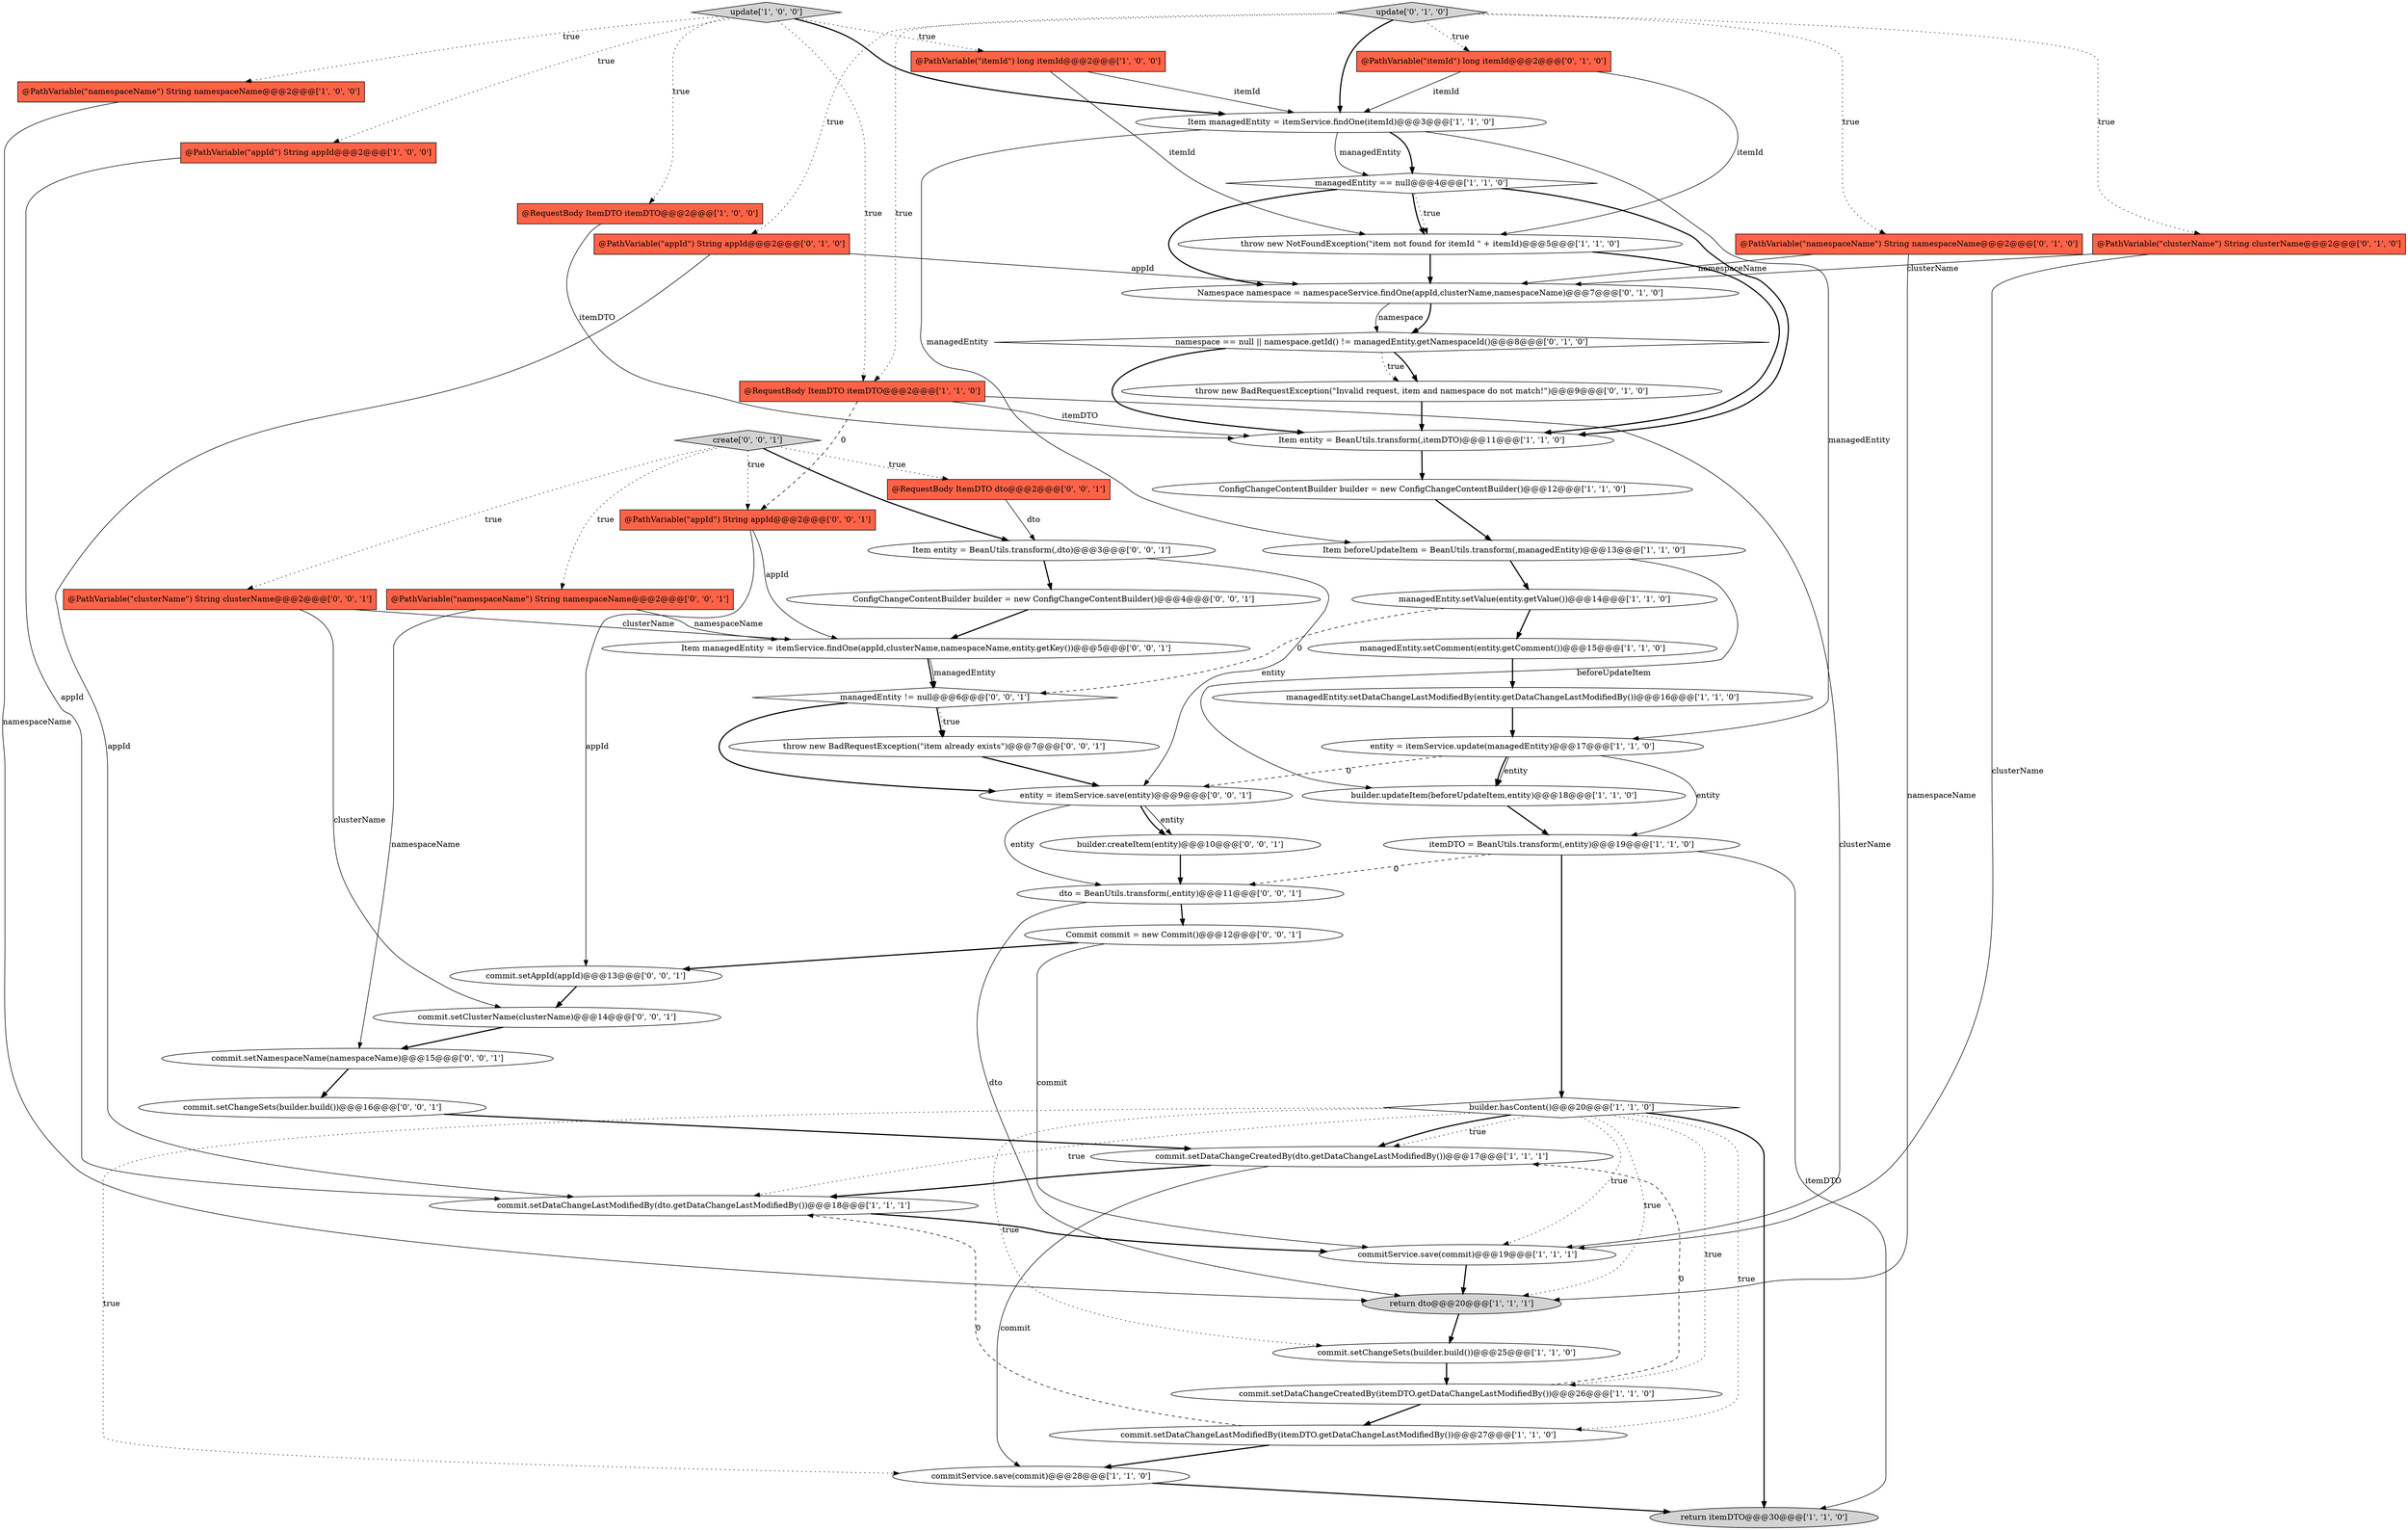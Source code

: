 digraph {
40 [style = filled, label = "Item entity = BeanUtils.transform(,dto)@@@3@@@['0', '0', '1']", fillcolor = white, shape = ellipse image = "AAA0AAABBB3BBB"];
18 [style = filled, label = "managedEntity == null@@@4@@@['1', '1', '0']", fillcolor = white, shape = diamond image = "AAA0AAABBB1BBB"];
34 [style = filled, label = "@PathVariable(\"namespaceName\") String namespaceName@@@2@@@['0', '1', '0']", fillcolor = tomato, shape = box image = "AAA0AAABBB2BBB"];
41 [style = filled, label = "dto = BeanUtils.transform(,entity)@@@11@@@['0', '0', '1']", fillcolor = white, shape = ellipse image = "AAA0AAABBB3BBB"];
11 [style = filled, label = "throw new NotFoundException(\"item not found for itemId \" + itemId)@@@5@@@['1', '1', '0']", fillcolor = white, shape = ellipse image = "AAA0AAABBB1BBB"];
49 [style = filled, label = "commit.setAppId(appId)@@@13@@@['0', '0', '1']", fillcolor = white, shape = ellipse image = "AAA0AAABBB3BBB"];
32 [style = filled, label = "throw new BadRequestException(\"Invalid request, item and namespace do not match!\")@@@9@@@['0', '1', '0']", fillcolor = white, shape = ellipse image = "AAA1AAABBB2BBB"];
33 [style = filled, label = "namespace == null || namespace.getId() != managedEntity.getNamespaceId()@@@8@@@['0', '1', '0']", fillcolor = white, shape = diamond image = "AAA1AAABBB2BBB"];
9 [style = filled, label = "commit.setChangeSets(builder.build())@@@25@@@['1', '1', '0']", fillcolor = white, shape = ellipse image = "AAA0AAABBB1BBB"];
21 [style = filled, label = "commit.setDataChangeCreatedBy(itemDTO.getDataChangeLastModifiedBy())@@@26@@@['1', '1', '0']", fillcolor = white, shape = ellipse image = "AAA0AAABBB1BBB"];
30 [style = filled, label = "@PathVariable(\"appId\") String appId@@@2@@@['0', '1', '0']", fillcolor = tomato, shape = box image = "AAA0AAABBB2BBB"];
48 [style = filled, label = "create['0', '0', '1']", fillcolor = lightgray, shape = diamond image = "AAA0AAABBB3BBB"];
0 [style = filled, label = "commit.setDataChangeCreatedBy(dto.getDataChangeLastModifiedBy())@@@17@@@['1', '1', '1']", fillcolor = white, shape = ellipse image = "AAA0AAABBB1BBB"];
7 [style = filled, label = "commit.setDataChangeLastModifiedBy(dto.getDataChangeLastModifiedBy())@@@18@@@['1', '1', '1']", fillcolor = white, shape = ellipse image = "AAA0AAABBB1BBB"];
24 [style = filled, label = "return itemDTO@@@30@@@['1', '1', '0']", fillcolor = lightgray, shape = ellipse image = "AAA0AAABBB1BBB"];
23 [style = filled, label = "builder.updateItem(beforeUpdateItem,entity)@@@18@@@['1', '1', '0']", fillcolor = white, shape = ellipse image = "AAA0AAABBB1BBB"];
22 [style = filled, label = "@RequestBody ItemDTO itemDTO@@@2@@@['1', '1', '0']", fillcolor = tomato, shape = box image = "AAA0AAABBB1BBB"];
26 [style = filled, label = "commitService.save(commit)@@@28@@@['1', '1', '0']", fillcolor = white, shape = ellipse image = "AAA0AAABBB1BBB"];
28 [style = filled, label = "@PathVariable(\"itemId\") long itemId@@@2@@@['0', '1', '0']", fillcolor = tomato, shape = box image = "AAA0AAABBB2BBB"];
44 [style = filled, label = "Item managedEntity = itemService.findOne(appId,clusterName,namespaceName,entity.getKey())@@@5@@@['0', '0', '1']", fillcolor = white, shape = ellipse image = "AAA0AAABBB3BBB"];
45 [style = filled, label = "managedEntity != null@@@6@@@['0', '0', '1']", fillcolor = white, shape = diamond image = "AAA0AAABBB3BBB"];
51 [style = filled, label = "commit.setChangeSets(builder.build())@@@16@@@['0', '0', '1']", fillcolor = white, shape = ellipse image = "AAA0AAABBB3BBB"];
37 [style = filled, label = "commit.setNamespaceName(namespaceName)@@@15@@@['0', '0', '1']", fillcolor = white, shape = ellipse image = "AAA0AAABBB3BBB"];
13 [style = filled, label = "commitService.save(commit)@@@19@@@['1', '1', '1']", fillcolor = white, shape = ellipse image = "AAA0AAABBB1BBB"];
42 [style = filled, label = "@PathVariable(\"namespaceName\") String namespaceName@@@2@@@['0', '0', '1']", fillcolor = tomato, shape = box image = "AAA0AAABBB3BBB"];
16 [style = filled, label = "@PathVariable(\"namespaceName\") String namespaceName@@@2@@@['1', '0', '0']", fillcolor = tomato, shape = box image = "AAA0AAABBB1BBB"];
12 [style = filled, label = "managedEntity.setDataChangeLastModifiedBy(entity.getDataChangeLastModifiedBy())@@@16@@@['1', '1', '0']", fillcolor = white, shape = ellipse image = "AAA0AAABBB1BBB"];
25 [style = filled, label = "managedEntity.setComment(entity.getComment())@@@15@@@['1', '1', '0']", fillcolor = white, shape = ellipse image = "AAA0AAABBB1BBB"];
5 [style = filled, label = "ConfigChangeContentBuilder builder = new ConfigChangeContentBuilder()@@@12@@@['1', '1', '0']", fillcolor = white, shape = ellipse image = "AAA0AAABBB1BBB"];
50 [style = filled, label = "@RequestBody ItemDTO dto@@@2@@@['0', '0', '1']", fillcolor = tomato, shape = box image = "AAA0AAABBB3BBB"];
35 [style = filled, label = "update['0', '1', '0']", fillcolor = lightgray, shape = diamond image = "AAA0AAABBB2BBB"];
20 [style = filled, label = "@PathVariable(\"appId\") String appId@@@2@@@['1', '0', '0']", fillcolor = tomato, shape = box image = "AAA0AAABBB1BBB"];
3 [style = filled, label = "@PathVariable(\"itemId\") long itemId@@@2@@@['1', '0', '0']", fillcolor = tomato, shape = box image = "AAA0AAABBB1BBB"];
27 [style = filled, label = "update['1', '0', '0']", fillcolor = lightgray, shape = diamond image = "AAA0AAABBB1BBB"];
46 [style = filled, label = "builder.createItem(entity)@@@10@@@['0', '0', '1']", fillcolor = white, shape = ellipse image = "AAA0AAABBB3BBB"];
15 [style = filled, label = "managedEntity.setValue(entity.getValue())@@@14@@@['1', '1', '0']", fillcolor = white, shape = ellipse image = "AAA0AAABBB1BBB"];
4 [style = filled, label = "commit.setDataChangeLastModifiedBy(itemDTO.getDataChangeLastModifiedBy())@@@27@@@['1', '1', '0']", fillcolor = white, shape = ellipse image = "AAA0AAABBB1BBB"];
17 [style = filled, label = "@RequestBody ItemDTO itemDTO@@@2@@@['1', '0', '0']", fillcolor = tomato, shape = box image = "AAA0AAABBB1BBB"];
52 [style = filled, label = "@PathVariable(\"appId\") String appId@@@2@@@['0', '0', '1']", fillcolor = tomato, shape = box image = "AAA0AAABBB3BBB"];
2 [style = filled, label = "entity = itemService.update(managedEntity)@@@17@@@['1', '1', '0']", fillcolor = white, shape = ellipse image = "AAA0AAABBB1BBB"];
53 [style = filled, label = "entity = itemService.save(entity)@@@9@@@['0', '0', '1']", fillcolor = white, shape = ellipse image = "AAA0AAABBB3BBB"];
29 [style = filled, label = "@PathVariable(\"clusterName\") String clusterName@@@2@@@['0', '1', '0']", fillcolor = tomato, shape = box image = "AAA0AAABBB2BBB"];
31 [style = filled, label = "Namespace namespace = namespaceService.findOne(appId,clusterName,namespaceName)@@@7@@@['0', '1', '0']", fillcolor = white, shape = ellipse image = "AAA1AAABBB2BBB"];
8 [style = filled, label = "Item beforeUpdateItem = BeanUtils.transform(,managedEntity)@@@13@@@['1', '1', '0']", fillcolor = white, shape = ellipse image = "AAA0AAABBB1BBB"];
14 [style = filled, label = "itemDTO = BeanUtils.transform(,entity)@@@19@@@['1', '1', '0']", fillcolor = white, shape = ellipse image = "AAA0AAABBB1BBB"];
10 [style = filled, label = "Item managedEntity = itemService.findOne(itemId)@@@3@@@['1', '1', '0']", fillcolor = white, shape = ellipse image = "AAA0AAABBB1BBB"];
36 [style = filled, label = "commit.setClusterName(clusterName)@@@14@@@['0', '0', '1']", fillcolor = white, shape = ellipse image = "AAA0AAABBB3BBB"];
39 [style = filled, label = "@PathVariable(\"clusterName\") String clusterName@@@2@@@['0', '0', '1']", fillcolor = tomato, shape = box image = "AAA0AAABBB3BBB"];
43 [style = filled, label = "throw new BadRequestException(\"item already exists\")@@@7@@@['0', '0', '1']", fillcolor = white, shape = ellipse image = "AAA0AAABBB3BBB"];
47 [style = filled, label = "Commit commit = new Commit()@@@12@@@['0', '0', '1']", fillcolor = white, shape = ellipse image = "AAA0AAABBB3BBB"];
38 [style = filled, label = "ConfigChangeContentBuilder builder = new ConfigChangeContentBuilder()@@@4@@@['0', '0', '1']", fillcolor = white, shape = ellipse image = "AAA0AAABBB3BBB"];
19 [style = filled, label = "builder.hasContent()@@@20@@@['1', '1', '0']", fillcolor = white, shape = diamond image = "AAA0AAABBB1BBB"];
1 [style = filled, label = "Item entity = BeanUtils.transform(,itemDTO)@@@11@@@['1', '1', '0']", fillcolor = white, shape = ellipse image = "AAA0AAABBB1BBB"];
6 [style = filled, label = "return dto@@@20@@@['1', '1', '1']", fillcolor = lightgray, shape = ellipse image = "AAA0AAABBB1BBB"];
19->21 [style = dotted, label="true"];
19->0 [style = dotted, label="true"];
37->51 [style = bold, label=""];
4->26 [style = bold, label=""];
33->32 [style = dotted, label="true"];
41->47 [style = bold, label=""];
21->0 [style = dashed, label="0"];
13->6 [style = bold, label=""];
49->36 [style = bold, label=""];
19->0 [style = bold, label=""];
14->19 [style = bold, label=""];
33->32 [style = bold, label=""];
25->12 [style = bold, label=""];
30->7 [style = solid, label="appId"];
10->18 [style = bold, label=""];
18->11 [style = dotted, label="true"];
7->13 [style = bold, label=""];
17->1 [style = solid, label="itemDTO"];
22->13 [style = solid, label="clusterName"];
52->44 [style = solid, label="appId"];
48->39 [style = dotted, label="true"];
22->1 [style = solid, label="itemDTO"];
16->6 [style = solid, label="namespaceName"];
41->6 [style = solid, label="dto"];
35->22 [style = dotted, label="true"];
14->24 [style = solid, label="itemDTO"];
42->37 [style = solid, label="namespaceName"];
29->31 [style = solid, label="clusterName"];
15->25 [style = bold, label=""];
31->33 [style = bold, label=""];
21->4 [style = bold, label=""];
40->53 [style = solid, label="entity"];
28->11 [style = solid, label="itemId"];
1->5 [style = bold, label=""];
14->41 [style = dashed, label="0"];
26->24 [style = bold, label=""];
27->16 [style = dotted, label="true"];
11->31 [style = bold, label=""];
0->7 [style = bold, label=""];
27->3 [style = dotted, label="true"];
8->23 [style = solid, label="beforeUpdateItem"];
48->40 [style = bold, label=""];
53->46 [style = solid, label="entity"];
43->53 [style = bold, label=""];
35->28 [style = dotted, label="true"];
32->1 [style = bold, label=""];
45->43 [style = bold, label=""];
45->43 [style = dotted, label="true"];
35->34 [style = dotted, label="true"];
18->31 [style = bold, label=""];
46->41 [style = bold, label=""];
39->36 [style = solid, label="clusterName"];
10->8 [style = solid, label="managedEntity"];
47->13 [style = solid, label="commit"];
29->13 [style = solid, label="clusterName"];
48->50 [style = dotted, label="true"];
53->46 [style = bold, label=""];
27->22 [style = dotted, label="true"];
5->8 [style = bold, label=""];
4->7 [style = dashed, label="0"];
3->11 [style = solid, label="itemId"];
47->49 [style = bold, label=""];
12->2 [style = bold, label=""];
0->26 [style = solid, label="commit"];
3->10 [style = solid, label="itemId"];
52->49 [style = solid, label="appId"];
10->18 [style = solid, label="managedEntity"];
19->9 [style = dotted, label="true"];
30->31 [style = solid, label="appId"];
19->24 [style = bold, label=""];
2->23 [style = solid, label="entity"];
35->10 [style = bold, label=""];
2->14 [style = solid, label="entity"];
45->53 [style = bold, label=""];
42->44 [style = solid, label="namespaceName"];
38->44 [style = bold, label=""];
2->53 [style = dashed, label="0"];
34->31 [style = solid, label="namespaceName"];
34->6 [style = solid, label="namespaceName"];
23->14 [style = bold, label=""];
18->1 [style = bold, label=""];
31->33 [style = solid, label="namespace"];
19->6 [style = dotted, label="true"];
22->52 [style = dashed, label="0"];
19->26 [style = dotted, label="true"];
18->11 [style = bold, label=""];
28->10 [style = solid, label="itemId"];
27->20 [style = dotted, label="true"];
40->38 [style = bold, label=""];
36->37 [style = bold, label=""];
19->13 [style = dotted, label="true"];
35->29 [style = dotted, label="true"];
20->7 [style = solid, label="appId"];
27->17 [style = dotted, label="true"];
48->42 [style = dotted, label="true"];
44->45 [style = solid, label="managedEntity"];
44->45 [style = bold, label=""];
11->1 [style = bold, label=""];
9->21 [style = bold, label=""];
51->0 [style = bold, label=""];
19->7 [style = dotted, label="true"];
53->41 [style = solid, label="entity"];
19->4 [style = dotted, label="true"];
6->9 [style = bold, label=""];
39->44 [style = solid, label="clusterName"];
50->40 [style = solid, label="dto"];
10->2 [style = solid, label="managedEntity"];
27->10 [style = bold, label=""];
48->52 [style = dotted, label="true"];
15->45 [style = dashed, label="0"];
35->30 [style = dotted, label="true"];
8->15 [style = bold, label=""];
2->23 [style = bold, label=""];
33->1 [style = bold, label=""];
}
